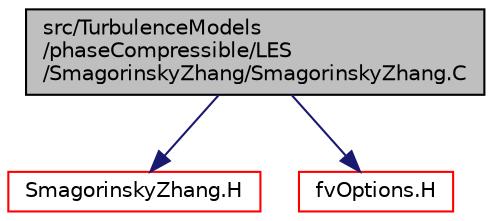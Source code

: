 digraph "src/TurbulenceModels/phaseCompressible/LES/SmagorinskyZhang/SmagorinskyZhang.C"
{
  bgcolor="transparent";
  edge [fontname="Helvetica",fontsize="10",labelfontname="Helvetica",labelfontsize="10"];
  node [fontname="Helvetica",fontsize="10",shape=record];
  Node0 [label="src/TurbulenceModels\l/phaseCompressible/LES\l/SmagorinskyZhang/SmagorinskyZhang.C",height=0.2,width=0.4,color="black", fillcolor="grey75", style="filled", fontcolor="black"];
  Node0 -> Node1 [color="midnightblue",fontsize="10",style="solid",fontname="Helvetica"];
  Node1 [label="SmagorinskyZhang.H",height=0.2,width=0.4,color="red",URL="$a17756.html"];
  Node0 -> Node333 [color="midnightblue",fontsize="10",style="solid",fontname="Helvetica"];
  Node333 [label="fvOptions.H",height=0.2,width=0.4,color="red",URL="$a01295.html"];
}
